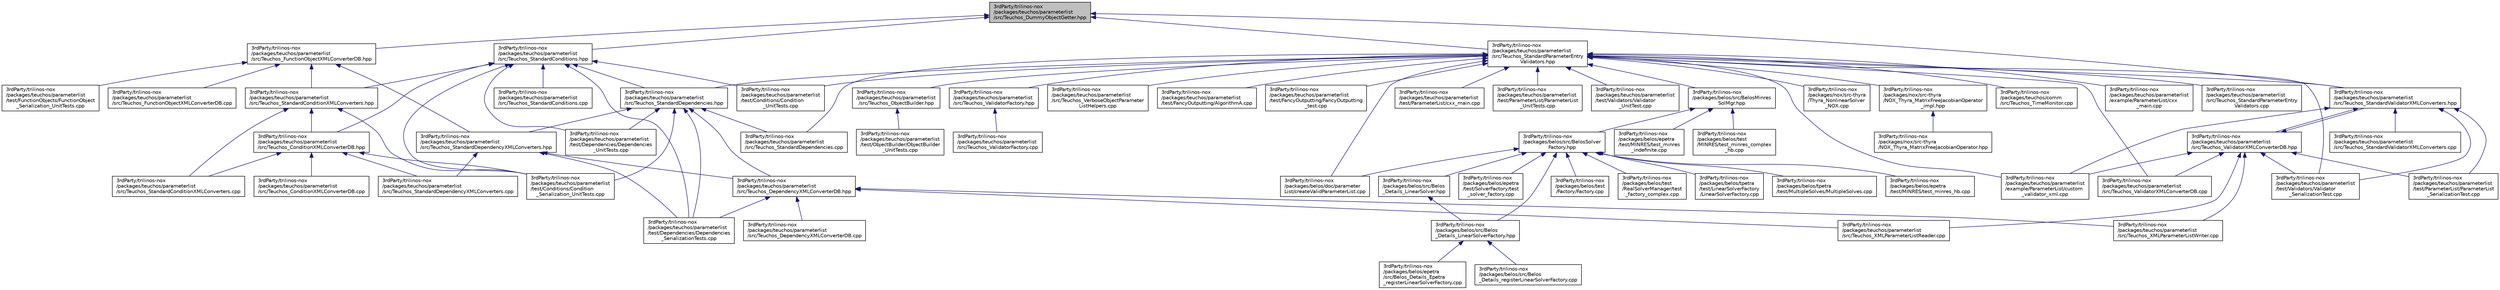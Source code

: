 digraph "3rdParty/trilinos-nox/packages/teuchos/parameterlist/src/Teuchos_DummyObjectGetter.hpp"
{
  edge [fontname="Helvetica",fontsize="10",labelfontname="Helvetica",labelfontsize="10"];
  node [fontname="Helvetica",fontsize="10",shape=record];
  Node1 [label="3rdParty/trilinos-nox\l/packages/teuchos/parameterlist\l/src/Teuchos_DummyObjectGetter.hpp",height=0.2,width=0.4,color="black", fillcolor="grey75", style="filled", fontcolor="black"];
  Node1 -> Node2 [dir="back",color="midnightblue",fontsize="10",style="solid",fontname="Helvetica"];
  Node2 [label="3rdParty/trilinos-nox\l/packages/teuchos/parameterlist\l/src/Teuchos_FunctionObjectXMLConverterDB.hpp",height=0.2,width=0.4,color="black", fillcolor="white", style="filled",URL="$d0/ddf/_teuchos___function_object_x_m_l_converter_d_b_8hpp.html",tooltip="A database for FunctionObjectXMLConverters. "];
  Node2 -> Node3 [dir="back",color="midnightblue",fontsize="10",style="solid",fontname="Helvetica"];
  Node3 [label="3rdParty/trilinos-nox\l/packages/teuchos/parameterlist\l/src/Teuchos_StandardConditionXMLConverters.hpp",height=0.2,width=0.4,color="black", fillcolor="white", style="filled",URL="$d0/d9f/_teuchos___standard_condition_x_m_l_converters_8hpp.html",tooltip="A collection of standard ConditionXMLConverters. "];
  Node3 -> Node4 [dir="back",color="midnightblue",fontsize="10",style="solid",fontname="Helvetica"];
  Node4 [label="3rdParty/trilinos-nox\l/packages/teuchos/parameterlist\l/src/Teuchos_ConditionXMLConverterDB.hpp",height=0.2,width=0.4,color="black", fillcolor="white", style="filled",URL="$d1/d3c/_teuchos___condition_x_m_l_converter_d_b_8hpp.html",tooltip="A database for ConditionXMLConverters. "];
  Node4 -> Node5 [dir="back",color="midnightblue",fontsize="10",style="solid",fontname="Helvetica"];
  Node5 [label="3rdParty/trilinos-nox\l/packages/teuchos/parameterlist\l/src/Teuchos_ConditionXMLConverterDB.cpp",height=0.2,width=0.4,color="black", fillcolor="white", style="filled",URL="$db/ddb/_teuchos___condition_x_m_l_converter_d_b_8cpp.html"];
  Node4 -> Node6 [dir="back",color="midnightblue",fontsize="10",style="solid",fontname="Helvetica"];
  Node6 [label="3rdParty/trilinos-nox\l/packages/teuchos/parameterlist\l/src/Teuchos_StandardConditionXMLConverters.cpp",height=0.2,width=0.4,color="black", fillcolor="white", style="filled",URL="$de/d27/_teuchos___standard_condition_x_m_l_converters_8cpp.html"];
  Node4 -> Node7 [dir="back",color="midnightblue",fontsize="10",style="solid",fontname="Helvetica"];
  Node7 [label="3rdParty/trilinos-nox\l/packages/teuchos/parameterlist\l/src/Teuchos_StandardDependencyXMLConverters.cpp",height=0.2,width=0.4,color="black", fillcolor="white", style="filled",URL="$d5/def/_teuchos___standard_dependency_x_m_l_converters_8cpp.html"];
  Node4 -> Node8 [dir="back",color="midnightblue",fontsize="10",style="solid",fontname="Helvetica"];
  Node8 [label="3rdParty/trilinos-nox\l/packages/teuchos/parameterlist\l/test/Conditions/Condition\l_Serialization_UnitTests.cpp",height=0.2,width=0.4,color="black", fillcolor="white", style="filled",URL="$d2/d50/_condition___serialization___unit_tests_8cpp.html"];
  Node3 -> Node6 [dir="back",color="midnightblue",fontsize="10",style="solid",fontname="Helvetica"];
  Node3 -> Node8 [dir="back",color="midnightblue",fontsize="10",style="solid",fontname="Helvetica"];
  Node2 -> Node9 [dir="back",color="midnightblue",fontsize="10",style="solid",fontname="Helvetica"];
  Node9 [label="3rdParty/trilinos-nox\l/packages/teuchos/parameterlist\l/src/Teuchos_StandardDependencyXMLConverters.hpp",height=0.2,width=0.4,color="black", fillcolor="white", style="filled",URL="$dd/df4/_teuchos___standard_dependency_x_m_l_converters_8hpp.html",tooltip="A collection of standard DependencyXMLConverters. "];
  Node9 -> Node10 [dir="back",color="midnightblue",fontsize="10",style="solid",fontname="Helvetica"];
  Node10 [label="3rdParty/trilinos-nox\l/packages/teuchos/parameterlist\l/src/Teuchos_DependencyXMLConverterDB.hpp",height=0.2,width=0.4,color="black", fillcolor="white", style="filled",URL="$d3/d5e/_teuchos___dependency_x_m_l_converter_d_b_8hpp.html",tooltip="A database for DependencyXMLConverters. "];
  Node10 -> Node11 [dir="back",color="midnightblue",fontsize="10",style="solid",fontname="Helvetica"];
  Node11 [label="3rdParty/trilinos-nox\l/packages/teuchos/parameterlist\l/src/Teuchos_DependencyXMLConverterDB.cpp",height=0.2,width=0.4,color="black", fillcolor="white", style="filled",URL="$d8/d56/_teuchos___dependency_x_m_l_converter_d_b_8cpp.html"];
  Node10 -> Node12 [dir="back",color="midnightblue",fontsize="10",style="solid",fontname="Helvetica"];
  Node12 [label="3rdParty/trilinos-nox\l/packages/teuchos/parameterlist\l/src/Teuchos_XMLParameterListReader.cpp",height=0.2,width=0.4,color="black", fillcolor="white", style="filled",URL="$d3/db2/_teuchos___x_m_l_parameter_list_reader_8cpp.html"];
  Node10 -> Node13 [dir="back",color="midnightblue",fontsize="10",style="solid",fontname="Helvetica"];
  Node13 [label="3rdParty/trilinos-nox\l/packages/teuchos/parameterlist\l/src/Teuchos_XMLParameterListWriter.cpp",height=0.2,width=0.4,color="black", fillcolor="white", style="filled",URL="$dc/d57/_teuchos___x_m_l_parameter_list_writer_8cpp.html"];
  Node10 -> Node14 [dir="back",color="midnightblue",fontsize="10",style="solid",fontname="Helvetica"];
  Node14 [label="3rdParty/trilinos-nox\l/packages/teuchos/parameterlist\l/test/Dependencies/Dependencies\l_SerializationTests.cpp",height=0.2,width=0.4,color="black", fillcolor="white", style="filled",URL="$d8/d24/_dependencies___serialization_tests_8cpp.html"];
  Node9 -> Node7 [dir="back",color="midnightblue",fontsize="10",style="solid",fontname="Helvetica"];
  Node9 -> Node14 [dir="back",color="midnightblue",fontsize="10",style="solid",fontname="Helvetica"];
  Node2 -> Node15 [dir="back",color="midnightblue",fontsize="10",style="solid",fontname="Helvetica"];
  Node15 [label="3rdParty/trilinos-nox\l/packages/teuchos/parameterlist\l/src/Teuchos_FunctionObjectXMLConverterDB.cpp",height=0.2,width=0.4,color="black", fillcolor="white", style="filled",URL="$db/d73/_teuchos___function_object_x_m_l_converter_d_b_8cpp.html"];
  Node2 -> Node16 [dir="back",color="midnightblue",fontsize="10",style="solid",fontname="Helvetica"];
  Node16 [label="3rdParty/trilinos-nox\l/packages/teuchos/parameterlist\l/test/FunctionObjects/FunctionObject\l_Serialization_UnitTests.cpp",height=0.2,width=0.4,color="black", fillcolor="white", style="filled",URL="$db/d1e/_function_object___serialization___unit_tests_8cpp.html"];
  Node1 -> Node17 [dir="back",color="midnightblue",fontsize="10",style="solid",fontname="Helvetica"];
  Node17 [label="3rdParty/trilinos-nox\l/packages/teuchos/parameterlist\l/src/Teuchos_StandardConditions.hpp",height=0.2,width=0.4,color="black", fillcolor="white", style="filled",URL="$d5/d6d/_teuchos___standard_conditions_8hpp.html",tooltip="Standard Conditions to be used. "];
  Node17 -> Node3 [dir="back",color="midnightblue",fontsize="10",style="solid",fontname="Helvetica"];
  Node17 -> Node4 [dir="back",color="midnightblue",fontsize="10",style="solid",fontname="Helvetica"];
  Node17 -> Node18 [dir="back",color="midnightblue",fontsize="10",style="solid",fontname="Helvetica"];
  Node18 [label="3rdParty/trilinos-nox\l/packages/teuchos/parameterlist\l/src/Teuchos_StandardDependencies.hpp",height=0.2,width=0.4,color="black", fillcolor="white", style="filled",URL="$dc/dc3/_teuchos___standard_dependencies_8hpp.html",tooltip="A collection of standard dependencies. "];
  Node18 -> Node9 [dir="back",color="midnightblue",fontsize="10",style="solid",fontname="Helvetica"];
  Node18 -> Node10 [dir="back",color="midnightblue",fontsize="10",style="solid",fontname="Helvetica"];
  Node18 -> Node19 [dir="back",color="midnightblue",fontsize="10",style="solid",fontname="Helvetica"];
  Node19 [label="3rdParty/trilinos-nox\l/packages/teuchos/parameterlist\l/src/Teuchos_StandardDependencies.cpp",height=0.2,width=0.4,color="black", fillcolor="white", style="filled",URL="$dc/df1/_teuchos___standard_dependencies_8cpp.html"];
  Node18 -> Node8 [dir="back",color="midnightblue",fontsize="10",style="solid",fontname="Helvetica"];
  Node18 -> Node14 [dir="back",color="midnightblue",fontsize="10",style="solid",fontname="Helvetica"];
  Node18 -> Node20 [dir="back",color="midnightblue",fontsize="10",style="solid",fontname="Helvetica"];
  Node20 [label="3rdParty/trilinos-nox\l/packages/teuchos/parameterlist\l/test/Dependencies/Dependencies\l_UnitTests.cpp",height=0.2,width=0.4,color="black", fillcolor="white", style="filled",URL="$db/dd5/_dependencies___unit_tests_8cpp.html"];
  Node17 -> Node21 [dir="back",color="midnightblue",fontsize="10",style="solid",fontname="Helvetica"];
  Node21 [label="3rdParty/trilinos-nox\l/packages/teuchos/parameterlist\l/src/Teuchos_StandardConditions.cpp",height=0.2,width=0.4,color="black", fillcolor="white", style="filled",URL="$d4/d16/_teuchos___standard_conditions_8cpp.html"];
  Node17 -> Node8 [dir="back",color="midnightblue",fontsize="10",style="solid",fontname="Helvetica"];
  Node17 -> Node22 [dir="back",color="midnightblue",fontsize="10",style="solid",fontname="Helvetica"];
  Node22 [label="3rdParty/trilinos-nox\l/packages/teuchos/parameterlist\l/test/Conditions/Condition\l_UnitTests.cpp",height=0.2,width=0.4,color="black", fillcolor="white", style="filled",URL="$d3/d19/_condition___unit_tests_8cpp.html"];
  Node17 -> Node14 [dir="back",color="midnightblue",fontsize="10",style="solid",fontname="Helvetica"];
  Node17 -> Node20 [dir="back",color="midnightblue",fontsize="10",style="solid",fontname="Helvetica"];
  Node1 -> Node23 [dir="back",color="midnightblue",fontsize="10",style="solid",fontname="Helvetica"];
  Node23 [label="3rdParty/trilinos-nox\l/packages/teuchos/parameterlist\l/src/Teuchos_StandardParameterEntry\lValidators.hpp",height=0.2,width=0.4,color="black", fillcolor="white", style="filled",URL="$da/d66/_teuchos___standard_parameter_entry_validators_8hpp.html"];
  Node23 -> Node24 [dir="back",color="midnightblue",fontsize="10",style="solid",fontname="Helvetica"];
  Node24 [label="3rdParty/trilinos-nox\l/packages/belos/doc/parameter\lList/createValidParameterList.cpp",height=0.2,width=0.4,color="black", fillcolor="white", style="filled",URL="$d1/db5/create_valid_parameter_list_8cpp.html"];
  Node23 -> Node25 [dir="back",color="midnightblue",fontsize="10",style="solid",fontname="Helvetica"];
  Node25 [label="3rdParty/trilinos-nox\l/packages/belos/src/BelosMinres\lSolMgr.hpp",height=0.2,width=0.4,color="black", fillcolor="white", style="filled",URL="$d1/d93/_belos_minres_sol_mgr_8hpp.html",tooltip="Solver manager for the MINRES linear solver. "];
  Node25 -> Node26 [dir="back",color="midnightblue",fontsize="10",style="solid",fontname="Helvetica"];
  Node26 [label="3rdParty/trilinos-nox\l/packages/belos/epetra\l/test/MINRES/test_minres\l_indefinite.cpp",height=0.2,width=0.4,color="black", fillcolor="white", style="filled",URL="$dd/ded/test__minres__indefinite_8cpp.html"];
  Node25 -> Node27 [dir="back",color="midnightblue",fontsize="10",style="solid",fontname="Helvetica"];
  Node27 [label="3rdParty/trilinos-nox\l/packages/belos/src/BelosSolver\lFactory.hpp",height=0.2,width=0.4,color="black", fillcolor="white", style="filled",URL="$da/d4e/_belos_solver_factory_8hpp.html"];
  Node27 -> Node24 [dir="back",color="midnightblue",fontsize="10",style="solid",fontname="Helvetica"];
  Node27 -> Node28 [dir="back",color="midnightblue",fontsize="10",style="solid",fontname="Helvetica"];
  Node28 [label="3rdParty/trilinos-nox\l/packages/belos/epetra\l/test/MINRES/test_minres_hb.cpp",height=0.2,width=0.4,color="black", fillcolor="white", style="filled",URL="$d3/dfd/test__minres__hb_8cpp.html"];
  Node27 -> Node29 [dir="back",color="midnightblue",fontsize="10",style="solid",fontname="Helvetica"];
  Node29 [label="3rdParty/trilinos-nox\l/packages/belos/epetra\l/test/SolverFactory/test\l_solver_factory.cpp",height=0.2,width=0.4,color="black", fillcolor="white", style="filled",URL="$d0/d85/test__solver__factory_8cpp.html",tooltip="Test Belos::SolverFactory with Epetra. "];
  Node27 -> Node30 [dir="back",color="midnightblue",fontsize="10",style="solid",fontname="Helvetica"];
  Node30 [label="3rdParty/trilinos-nox\l/packages/belos/src/Belos\l_Details_LinearSolver.hpp",height=0.2,width=0.4,color="black", fillcolor="white", style="filled",URL="$d2/d2c/_belos___details___linear_solver_8hpp.html",tooltip="Implementation of Trilinos::Details::LinearSolver. "];
  Node30 -> Node31 [dir="back",color="midnightblue",fontsize="10",style="solid",fontname="Helvetica"];
  Node31 [label="3rdParty/trilinos-nox\l/packages/belos/src/Belos\l_Details_LinearSolverFactory.hpp",height=0.2,width=0.4,color="black", fillcolor="white", style="filled",URL="$d1/de3/_belos___details___linear_solver_factory_8hpp.html",tooltip="Implementation of Trilinos::Details::LinearSolverFactory. "];
  Node31 -> Node32 [dir="back",color="midnightblue",fontsize="10",style="solid",fontname="Helvetica"];
  Node32 [label="3rdParty/trilinos-nox\l/packages/belos/epetra\l/src/Belos_Details_Epetra\l_registerLinearSolverFactory.cpp",height=0.2,width=0.4,color="black", fillcolor="white", style="filled",URL="$d2/d3d/_belos___details___epetra__register_linear_solver_factory_8cpp.html"];
  Node31 -> Node33 [dir="back",color="midnightblue",fontsize="10",style="solid",fontname="Helvetica"];
  Node33 [label="3rdParty/trilinos-nox\l/packages/belos/src/Belos\l_Details_registerLinearSolverFactory.cpp",height=0.2,width=0.4,color="black", fillcolor="white", style="filled",URL="$d9/d9d/_belos___details__register_linear_solver_factory_8cpp.html"];
  Node27 -> Node31 [dir="back",color="midnightblue",fontsize="10",style="solid",fontname="Helvetica"];
  Node27 -> Node34 [dir="back",color="midnightblue",fontsize="10",style="solid",fontname="Helvetica"];
  Node34 [label="3rdParty/trilinos-nox\l/packages/belos/test\l/Factory/Factory.cpp",height=0.2,width=0.4,color="black", fillcolor="white", style="filled",URL="$de/d5d/3rd_party_2trilinos-nox_2packages_2belos_2test_2_factory_2_factory_8cpp.html"];
  Node27 -> Node35 [dir="back",color="midnightblue",fontsize="10",style="solid",fontname="Helvetica"];
  Node35 [label="3rdParty/trilinos-nox\l/packages/belos/test\l/RealSolverManager/test\l_factory_complex.cpp",height=0.2,width=0.4,color="black", fillcolor="white", style="filled",URL="$de/d3d/test__factory__complex_8cpp.html"];
  Node27 -> Node36 [dir="back",color="midnightblue",fontsize="10",style="solid",fontname="Helvetica"];
  Node36 [label="3rdParty/trilinos-nox\l/packages/belos/tpetra\l/test/LinearSolverFactory\l/LinearSolverFactory.cpp",height=0.2,width=0.4,color="black", fillcolor="white", style="filled",URL="$d1/d2d/_linear_solver_factory_8cpp.html"];
  Node27 -> Node37 [dir="back",color="midnightblue",fontsize="10",style="solid",fontname="Helvetica"];
  Node37 [label="3rdParty/trilinos-nox\l/packages/belos/tpetra\l/test/MultipleSolves/MultipleSolves.cpp",height=0.2,width=0.4,color="black", fillcolor="white", style="filled",URL="$db/de2/_multiple_solves_8cpp.html"];
  Node25 -> Node38 [dir="back",color="midnightblue",fontsize="10",style="solid",fontname="Helvetica"];
  Node38 [label="3rdParty/trilinos-nox\l/packages/belos/test\l/MINRES/test_minres_complex\l_hb.cpp",height=0.2,width=0.4,color="black", fillcolor="white", style="filled",URL="$d4/da9/test__minres__complex__hb_8cpp.html"];
  Node23 -> Node39 [dir="back",color="midnightblue",fontsize="10",style="solid",fontname="Helvetica"];
  Node39 [label="3rdParty/trilinos-nox\l/packages/nox/src-thyra\l/NOX_Thyra_MatrixFreeJacobianOperator\l_impl.hpp",height=0.2,width=0.4,color="black", fillcolor="white", style="filled",URL="$d0/d44/_n_o_x___thyra___matrix_free_jacobian_operator__impl_8hpp.html"];
  Node39 -> Node40 [dir="back",color="midnightblue",fontsize="10",style="solid",fontname="Helvetica"];
  Node40 [label="3rdParty/trilinos-nox\l/packages/nox/src-thyra\l/NOX_Thyra_MatrixFreeJacobianOperator.hpp",height=0.2,width=0.4,color="black", fillcolor="white", style="filled",URL="$dd/d60/_n_o_x___thyra___matrix_free_jacobian_operator_8hpp.html"];
  Node23 -> Node41 [dir="back",color="midnightblue",fontsize="10",style="solid",fontname="Helvetica"];
  Node41 [label="3rdParty/trilinos-nox\l/packages/nox/src-thyra\l/Thyra_NonlinearSolver\l_NOX.cpp",height=0.2,width=0.4,color="black", fillcolor="white", style="filled",URL="$d7/d1d/_thyra___nonlinear_solver___n_o_x_8cpp.html"];
  Node23 -> Node42 [dir="back",color="midnightblue",fontsize="10",style="solid",fontname="Helvetica"];
  Node42 [label="3rdParty/trilinos-nox\l/packages/teuchos/comm\l/src/Teuchos_TimeMonitor.cpp",height=0.2,width=0.4,color="black", fillcolor="white", style="filled",URL="$d8/d54/_teuchos___time_monitor_8cpp.html"];
  Node23 -> Node43 [dir="back",color="midnightblue",fontsize="10",style="solid",fontname="Helvetica"];
  Node43 [label="3rdParty/trilinos-nox\l/packages/teuchos/parameterlist\l/example/ParameterList/custom\l_validator_xml.cpp",height=0.2,width=0.4,color="black", fillcolor="white", style="filled",URL="$db/dbc/custom__validator__xml_8cpp.html"];
  Node23 -> Node44 [dir="back",color="midnightblue",fontsize="10",style="solid",fontname="Helvetica"];
  Node44 [label="3rdParty/trilinos-nox\l/packages/teuchos/parameterlist\l/example/ParameterList/cxx\l_main.cpp",height=0.2,width=0.4,color="black", fillcolor="white", style="filled",URL="$d9/dab/teuchos_2parameterlist_2example_2_parameter_list_2cxx__main_8cpp.html"];
  Node23 -> Node18 [dir="back",color="midnightblue",fontsize="10",style="solid",fontname="Helvetica"];
  Node23 -> Node45 [dir="back",color="midnightblue",fontsize="10",style="solid",fontname="Helvetica"];
  Node45 [label="3rdParty/trilinos-nox\l/packages/teuchos/parameterlist\l/src/Teuchos_ObjectBuilder.hpp",height=0.2,width=0.4,color="black", fillcolor="white", style="filled",URL="$db/d35/_teuchos___object_builder_8hpp.html"];
  Node45 -> Node46 [dir="back",color="midnightblue",fontsize="10",style="solid",fontname="Helvetica"];
  Node46 [label="3rdParty/trilinos-nox\l/packages/teuchos/parameterlist\l/test/ObjectBuilder/ObjectBuilder\l_UnitTests.cpp",height=0.2,width=0.4,color="black", fillcolor="white", style="filled",URL="$d7/d3b/_object_builder___unit_tests_8cpp.html"];
  Node23 -> Node19 [dir="back",color="midnightblue",fontsize="10",style="solid",fontname="Helvetica"];
  Node23 -> Node47 [dir="back",color="midnightblue",fontsize="10",style="solid",fontname="Helvetica"];
  Node47 [label="3rdParty/trilinos-nox\l/packages/teuchos/parameterlist\l/src/Teuchos_StandardParameterEntry\lValidators.cpp",height=0.2,width=0.4,color="black", fillcolor="white", style="filled",URL="$df/d31/_teuchos___standard_parameter_entry_validators_8cpp.html"];
  Node23 -> Node48 [dir="back",color="midnightblue",fontsize="10",style="solid",fontname="Helvetica"];
  Node48 [label="3rdParty/trilinos-nox\l/packages/teuchos/parameterlist\l/src/Teuchos_StandardValidatorXMLConverters.hpp",height=0.2,width=0.4,color="black", fillcolor="white", style="filled",URL="$d7/da2/_teuchos___standard_validator_x_m_l_converters_8hpp.html",tooltip="A collection of standard ValidatorXMLConverters. "];
  Node48 -> Node43 [dir="back",color="midnightblue",fontsize="10",style="solid",fontname="Helvetica"];
  Node48 -> Node49 [dir="back",color="midnightblue",fontsize="10",style="solid",fontname="Helvetica"];
  Node49 [label="3rdParty/trilinos-nox\l/packages/teuchos/parameterlist\l/src/Teuchos_StandardValidatorXMLConverters.cpp",height=0.2,width=0.4,color="black", fillcolor="white", style="filled",URL="$d2/d64/_teuchos___standard_validator_x_m_l_converters_8cpp.html"];
  Node48 -> Node50 [dir="back",color="midnightblue",fontsize="10",style="solid",fontname="Helvetica"];
  Node50 [label="3rdParty/trilinos-nox\l/packages/teuchos/parameterlist\l/src/Teuchos_ValidatorXMLConverterDB.hpp",height=0.2,width=0.4,color="black", fillcolor="white", style="filled",URL="$de/d35/_teuchos___validator_x_m_l_converter_d_b_8hpp.html",tooltip="A database for ValidatorXMLConverters. "];
  Node50 -> Node43 [dir="back",color="midnightblue",fontsize="10",style="solid",fontname="Helvetica"];
  Node50 -> Node48 [dir="back",color="midnightblue",fontsize="10",style="solid",fontname="Helvetica"];
  Node50 -> Node51 [dir="back",color="midnightblue",fontsize="10",style="solid",fontname="Helvetica"];
  Node51 [label="3rdParty/trilinos-nox\l/packages/teuchos/parameterlist\l/src/Teuchos_ValidatorXMLConverterDB.cpp",height=0.2,width=0.4,color="black", fillcolor="white", style="filled",URL="$d0/dbc/_teuchos___validator_x_m_l_converter_d_b_8cpp.html"];
  Node50 -> Node12 [dir="back",color="midnightblue",fontsize="10",style="solid",fontname="Helvetica"];
  Node50 -> Node13 [dir="back",color="midnightblue",fontsize="10",style="solid",fontname="Helvetica"];
  Node50 -> Node52 [dir="back",color="midnightblue",fontsize="10",style="solid",fontname="Helvetica"];
  Node52 [label="3rdParty/trilinos-nox\l/packages/teuchos/parameterlist\l/test/ParameterList/ParameterList\l_SerializationTest.cpp",height=0.2,width=0.4,color="black", fillcolor="white", style="filled",URL="$d6/d53/_parameter_list___serialization_test_8cpp.html"];
  Node50 -> Node53 [dir="back",color="midnightblue",fontsize="10",style="solid",fontname="Helvetica"];
  Node53 [label="3rdParty/trilinos-nox\l/packages/teuchos/parameterlist\l/test/Validators/Validator\l_SerializationTest.cpp",height=0.2,width=0.4,color="black", fillcolor="white", style="filled",URL="$d0/d85/_validator___serialization_test_8cpp.html"];
  Node48 -> Node52 [dir="back",color="midnightblue",fontsize="10",style="solid",fontname="Helvetica"];
  Node48 -> Node53 [dir="back",color="midnightblue",fontsize="10",style="solid",fontname="Helvetica"];
  Node23 -> Node54 [dir="back",color="midnightblue",fontsize="10",style="solid",fontname="Helvetica"];
  Node54 [label="3rdParty/trilinos-nox\l/packages/teuchos/parameterlist\l/src/Teuchos_ValidatorFactory.hpp",height=0.2,width=0.4,color="black", fillcolor="white", style="filled",URL="$d0/d72/_teuchos___validator_factory_8hpp.html"];
  Node54 -> Node55 [dir="back",color="midnightblue",fontsize="10",style="solid",fontname="Helvetica"];
  Node55 [label="3rdParty/trilinos-nox\l/packages/teuchos/parameterlist\l/src/Teuchos_ValidatorFactory.cpp",height=0.2,width=0.4,color="black", fillcolor="white", style="filled",URL="$df/d8e/_teuchos___validator_factory_8cpp.html"];
  Node23 -> Node51 [dir="back",color="midnightblue",fontsize="10",style="solid",fontname="Helvetica"];
  Node23 -> Node56 [dir="back",color="midnightblue",fontsize="10",style="solid",fontname="Helvetica"];
  Node56 [label="3rdParty/trilinos-nox\l/packages/teuchos/parameterlist\l/src/Teuchos_VerboseObjectParameter\lListHelpers.cpp",height=0.2,width=0.4,color="black", fillcolor="white", style="filled",URL="$d8/da2/_teuchos___verbose_object_parameter_list_helpers_8cpp.html"];
  Node23 -> Node22 [dir="back",color="midnightblue",fontsize="10",style="solid",fontname="Helvetica"];
  Node23 -> Node57 [dir="back",color="midnightblue",fontsize="10",style="solid",fontname="Helvetica"];
  Node57 [label="3rdParty/trilinos-nox\l/packages/teuchos/parameterlist\l/test/FancyOutputting/AlgorithmA.cpp",height=0.2,width=0.4,color="black", fillcolor="white", style="filled",URL="$d3/dbe/_algorithm_a_8cpp.html"];
  Node23 -> Node58 [dir="back",color="midnightblue",fontsize="10",style="solid",fontname="Helvetica"];
  Node58 [label="3rdParty/trilinos-nox\l/packages/teuchos/parameterlist\l/test/FancyOutputting/FancyOutputting\l_test.cpp",height=0.2,width=0.4,color="black", fillcolor="white", style="filled",URL="$d4/d7c/_fancy_outputting__test_8cpp.html"];
  Node23 -> Node59 [dir="back",color="midnightblue",fontsize="10",style="solid",fontname="Helvetica"];
  Node59 [label="3rdParty/trilinos-nox\l/packages/teuchos/parameterlist\l/test/ParameterList/cxx_main.cpp",height=0.2,width=0.4,color="black", fillcolor="white", style="filled",URL="$df/d9d/teuchos_2parameterlist_2test_2_parameter_list_2cxx__main_8cpp.html"];
  Node23 -> Node60 [dir="back",color="midnightblue",fontsize="10",style="solid",fontname="Helvetica"];
  Node60 [label="3rdParty/trilinos-nox\l/packages/teuchos/parameterlist\l/test/ParameterList/ParameterList\l_UnitTests.cpp",height=0.2,width=0.4,color="black", fillcolor="white", style="filled",URL="$d8/dc7/_parameter_list___unit_tests_8cpp.html"];
  Node23 -> Node53 [dir="back",color="midnightblue",fontsize="10",style="solid",fontname="Helvetica"];
  Node23 -> Node61 [dir="back",color="midnightblue",fontsize="10",style="solid",fontname="Helvetica"];
  Node61 [label="3rdParty/trilinos-nox\l/packages/teuchos/parameterlist\l/test/Validators/Validator\l_UnitTest.cpp",height=0.2,width=0.4,color="black", fillcolor="white", style="filled",URL="$d6/d05/_validator___unit_test_8cpp.html"];
  Node1 -> Node48 [dir="back",color="midnightblue",fontsize="10",style="solid",fontname="Helvetica"];
}
